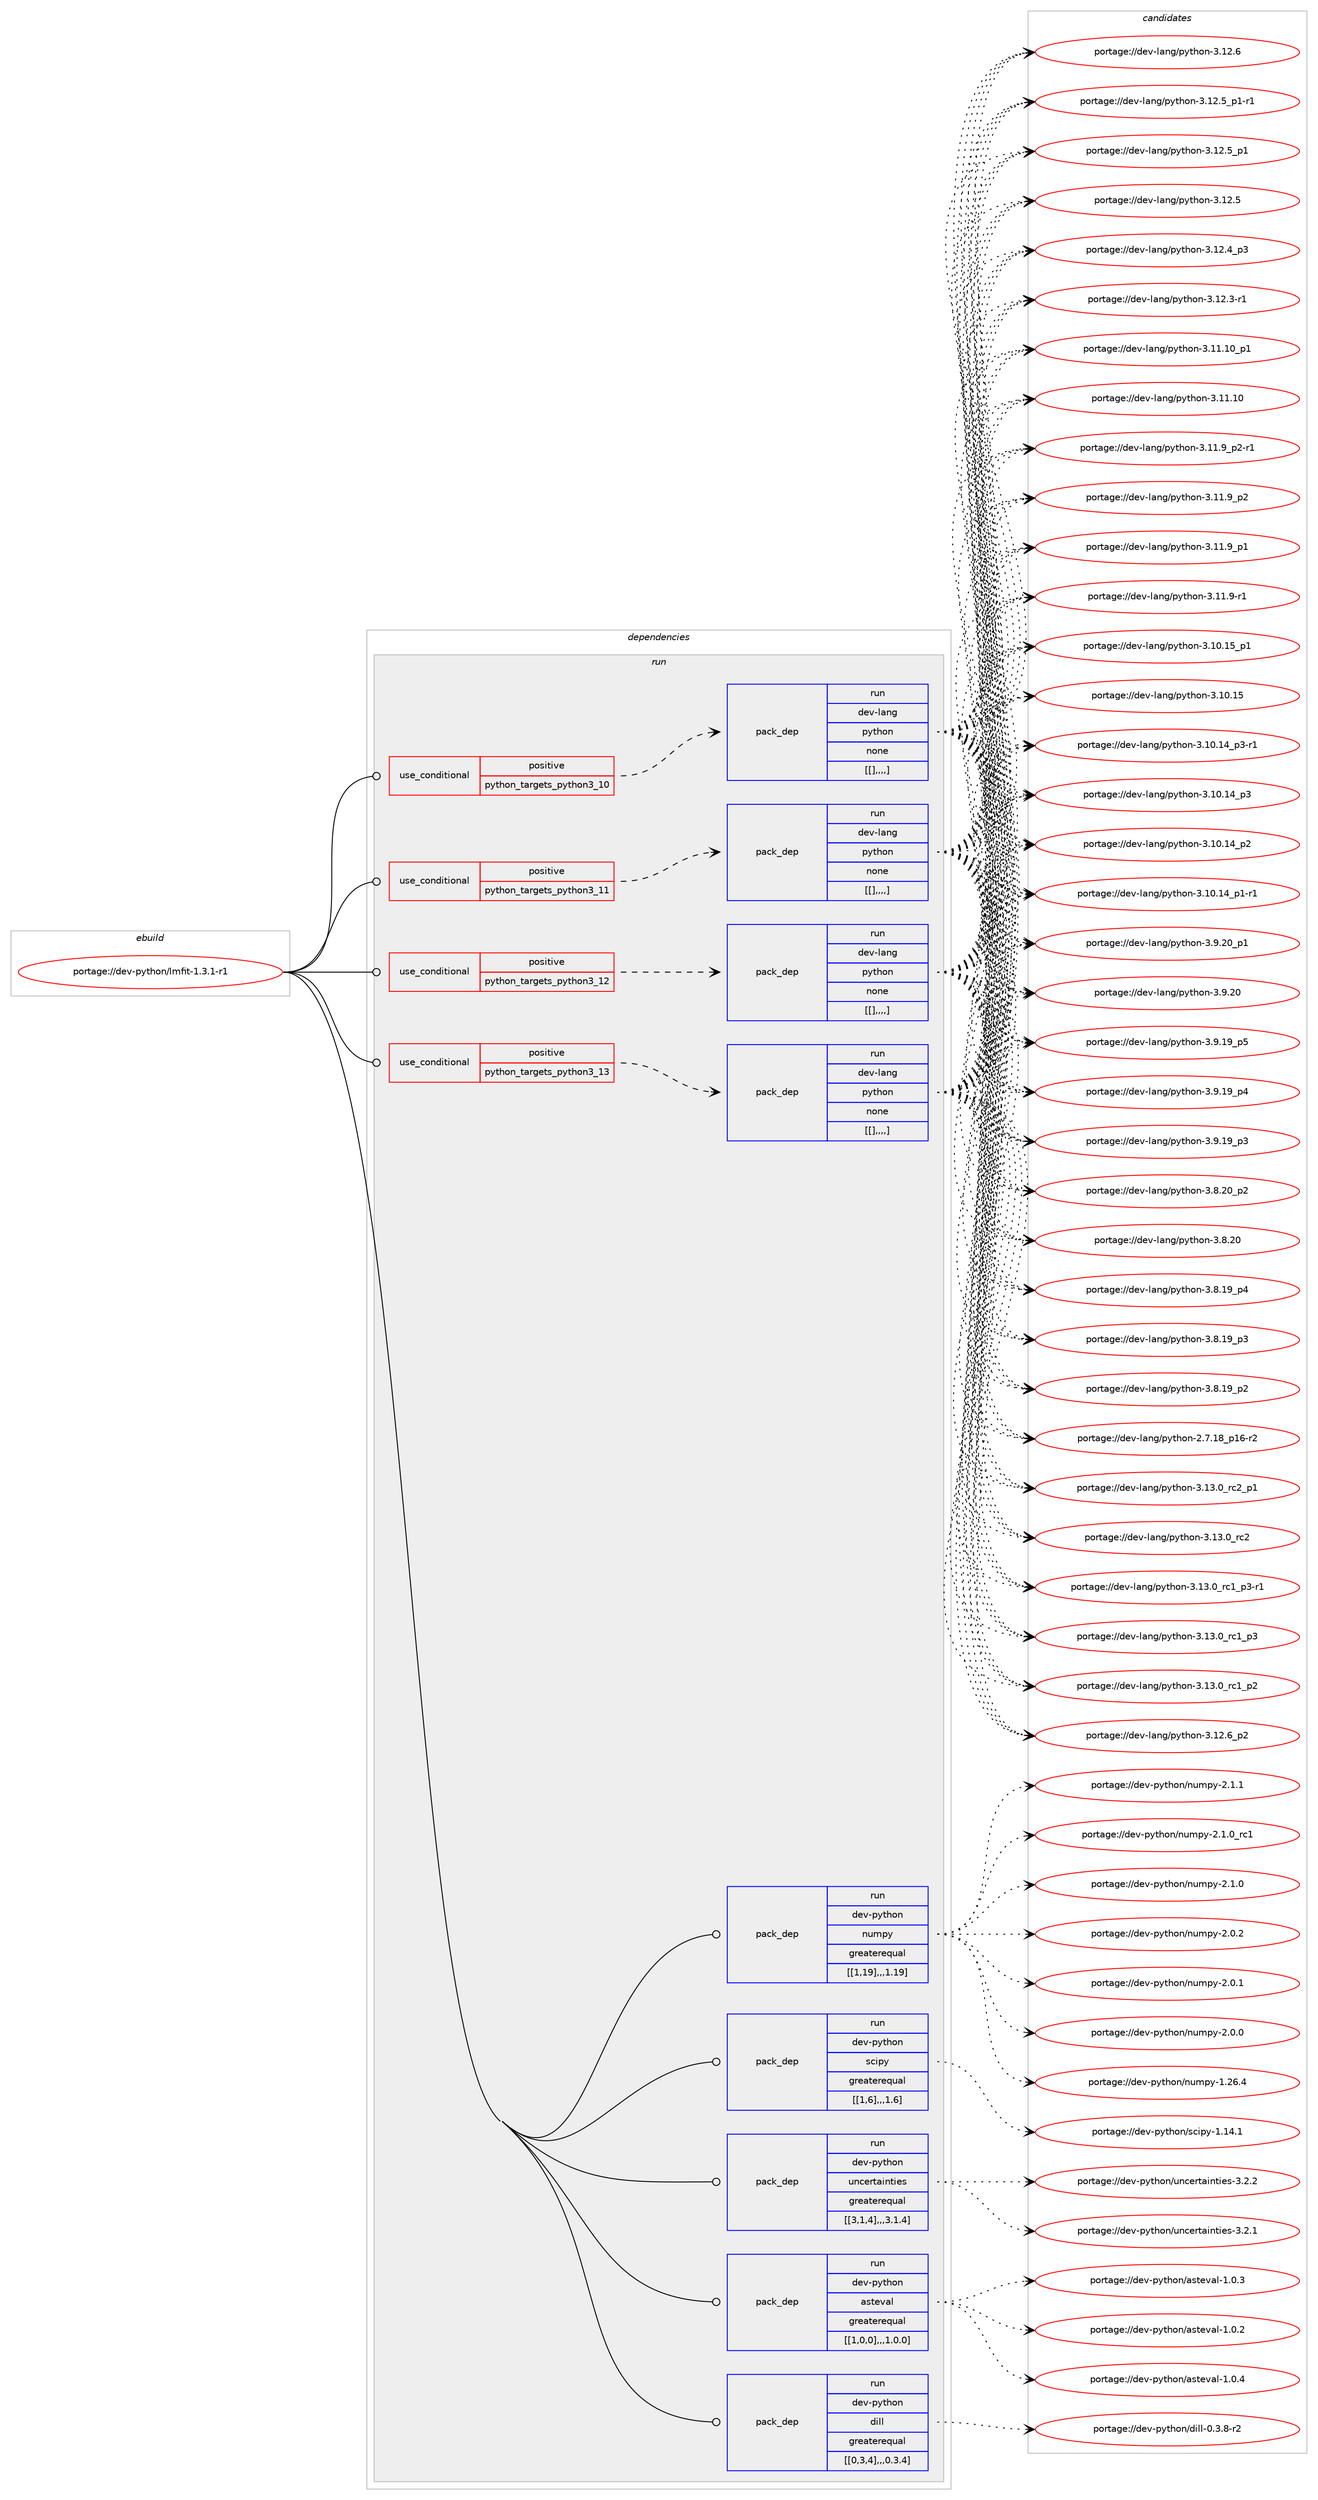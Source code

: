digraph prolog {

# *************
# Graph options
# *************

newrank=true;
concentrate=true;
compound=true;
graph [rankdir=LR,fontname=Helvetica,fontsize=10,ranksep=1.5];#, ranksep=2.5, nodesep=0.2];
edge  [arrowhead=vee];
node  [fontname=Helvetica,fontsize=10];

# **********
# The ebuild
# **********

subgraph cluster_leftcol {
color=gray;
label=<<i>ebuild</i>>;
id [label="portage://dev-python/lmfit-1.3.1-r1", color=red, width=4, href="../dev-python/lmfit-1.3.1-r1.svg"];
}

# ****************
# The dependencies
# ****************

subgraph cluster_midcol {
color=gray;
label=<<i>dependencies</i>>;
subgraph cluster_compile {
fillcolor="#eeeeee";
style=filled;
label=<<i>compile</i>>;
}
subgraph cluster_compileandrun {
fillcolor="#eeeeee";
style=filled;
label=<<i>compile and run</i>>;
}
subgraph cluster_run {
fillcolor="#eeeeee";
style=filled;
label=<<i>run</i>>;
subgraph cond35654 {
dependency152242 [label=<<TABLE BORDER="0" CELLBORDER="1" CELLSPACING="0" CELLPADDING="4"><TR><TD ROWSPAN="3" CELLPADDING="10">use_conditional</TD></TR><TR><TD>positive</TD></TR><TR><TD>python_targets_python3_10</TD></TR></TABLE>>, shape=none, color=red];
subgraph pack115374 {
dependency152243 [label=<<TABLE BORDER="0" CELLBORDER="1" CELLSPACING="0" CELLPADDING="4" WIDTH="220"><TR><TD ROWSPAN="6" CELLPADDING="30">pack_dep</TD></TR><TR><TD WIDTH="110">run</TD></TR><TR><TD>dev-lang</TD></TR><TR><TD>python</TD></TR><TR><TD>none</TD></TR><TR><TD>[[],,,,]</TD></TR></TABLE>>, shape=none, color=blue];
}
dependency152242:e -> dependency152243:w [weight=20,style="dashed",arrowhead="vee"];
}
id:e -> dependency152242:w [weight=20,style="solid",arrowhead="odot"];
subgraph cond35655 {
dependency152244 [label=<<TABLE BORDER="0" CELLBORDER="1" CELLSPACING="0" CELLPADDING="4"><TR><TD ROWSPAN="3" CELLPADDING="10">use_conditional</TD></TR><TR><TD>positive</TD></TR><TR><TD>python_targets_python3_11</TD></TR></TABLE>>, shape=none, color=red];
subgraph pack115375 {
dependency152245 [label=<<TABLE BORDER="0" CELLBORDER="1" CELLSPACING="0" CELLPADDING="4" WIDTH="220"><TR><TD ROWSPAN="6" CELLPADDING="30">pack_dep</TD></TR><TR><TD WIDTH="110">run</TD></TR><TR><TD>dev-lang</TD></TR><TR><TD>python</TD></TR><TR><TD>none</TD></TR><TR><TD>[[],,,,]</TD></TR></TABLE>>, shape=none, color=blue];
}
dependency152244:e -> dependency152245:w [weight=20,style="dashed",arrowhead="vee"];
}
id:e -> dependency152244:w [weight=20,style="solid",arrowhead="odot"];
subgraph cond35656 {
dependency152246 [label=<<TABLE BORDER="0" CELLBORDER="1" CELLSPACING="0" CELLPADDING="4"><TR><TD ROWSPAN="3" CELLPADDING="10">use_conditional</TD></TR><TR><TD>positive</TD></TR><TR><TD>python_targets_python3_12</TD></TR></TABLE>>, shape=none, color=red];
subgraph pack115376 {
dependency152247 [label=<<TABLE BORDER="0" CELLBORDER="1" CELLSPACING="0" CELLPADDING="4" WIDTH="220"><TR><TD ROWSPAN="6" CELLPADDING="30">pack_dep</TD></TR><TR><TD WIDTH="110">run</TD></TR><TR><TD>dev-lang</TD></TR><TR><TD>python</TD></TR><TR><TD>none</TD></TR><TR><TD>[[],,,,]</TD></TR></TABLE>>, shape=none, color=blue];
}
dependency152246:e -> dependency152247:w [weight=20,style="dashed",arrowhead="vee"];
}
id:e -> dependency152246:w [weight=20,style="solid",arrowhead="odot"];
subgraph cond35657 {
dependency152248 [label=<<TABLE BORDER="0" CELLBORDER="1" CELLSPACING="0" CELLPADDING="4"><TR><TD ROWSPAN="3" CELLPADDING="10">use_conditional</TD></TR><TR><TD>positive</TD></TR><TR><TD>python_targets_python3_13</TD></TR></TABLE>>, shape=none, color=red];
subgraph pack115377 {
dependency152249 [label=<<TABLE BORDER="0" CELLBORDER="1" CELLSPACING="0" CELLPADDING="4" WIDTH="220"><TR><TD ROWSPAN="6" CELLPADDING="30">pack_dep</TD></TR><TR><TD WIDTH="110">run</TD></TR><TR><TD>dev-lang</TD></TR><TR><TD>python</TD></TR><TR><TD>none</TD></TR><TR><TD>[[],,,,]</TD></TR></TABLE>>, shape=none, color=blue];
}
dependency152248:e -> dependency152249:w [weight=20,style="dashed",arrowhead="vee"];
}
id:e -> dependency152248:w [weight=20,style="solid",arrowhead="odot"];
subgraph pack115378 {
dependency152250 [label=<<TABLE BORDER="0" CELLBORDER="1" CELLSPACING="0" CELLPADDING="4" WIDTH="220"><TR><TD ROWSPAN="6" CELLPADDING="30">pack_dep</TD></TR><TR><TD WIDTH="110">run</TD></TR><TR><TD>dev-python</TD></TR><TR><TD>asteval</TD></TR><TR><TD>greaterequal</TD></TR><TR><TD>[[1,0,0],,,1.0.0]</TD></TR></TABLE>>, shape=none, color=blue];
}
id:e -> dependency152250:w [weight=20,style="solid",arrowhead="odot"];
subgraph pack115379 {
dependency152251 [label=<<TABLE BORDER="0" CELLBORDER="1" CELLSPACING="0" CELLPADDING="4" WIDTH="220"><TR><TD ROWSPAN="6" CELLPADDING="30">pack_dep</TD></TR><TR><TD WIDTH="110">run</TD></TR><TR><TD>dev-python</TD></TR><TR><TD>dill</TD></TR><TR><TD>greaterequal</TD></TR><TR><TD>[[0,3,4],,,0.3.4]</TD></TR></TABLE>>, shape=none, color=blue];
}
id:e -> dependency152251:w [weight=20,style="solid",arrowhead="odot"];
subgraph pack115380 {
dependency152252 [label=<<TABLE BORDER="0" CELLBORDER="1" CELLSPACING="0" CELLPADDING="4" WIDTH="220"><TR><TD ROWSPAN="6" CELLPADDING="30">pack_dep</TD></TR><TR><TD WIDTH="110">run</TD></TR><TR><TD>dev-python</TD></TR><TR><TD>numpy</TD></TR><TR><TD>greaterequal</TD></TR><TR><TD>[[1,19],,,1.19]</TD></TR></TABLE>>, shape=none, color=blue];
}
id:e -> dependency152252:w [weight=20,style="solid",arrowhead="odot"];
subgraph pack115381 {
dependency152253 [label=<<TABLE BORDER="0" CELLBORDER="1" CELLSPACING="0" CELLPADDING="4" WIDTH="220"><TR><TD ROWSPAN="6" CELLPADDING="30">pack_dep</TD></TR><TR><TD WIDTH="110">run</TD></TR><TR><TD>dev-python</TD></TR><TR><TD>scipy</TD></TR><TR><TD>greaterequal</TD></TR><TR><TD>[[1,6],,,1.6]</TD></TR></TABLE>>, shape=none, color=blue];
}
id:e -> dependency152253:w [weight=20,style="solid",arrowhead="odot"];
subgraph pack115382 {
dependency152254 [label=<<TABLE BORDER="0" CELLBORDER="1" CELLSPACING="0" CELLPADDING="4" WIDTH="220"><TR><TD ROWSPAN="6" CELLPADDING="30">pack_dep</TD></TR><TR><TD WIDTH="110">run</TD></TR><TR><TD>dev-python</TD></TR><TR><TD>uncertainties</TD></TR><TR><TD>greaterequal</TD></TR><TR><TD>[[3,1,4],,,3.1.4]</TD></TR></TABLE>>, shape=none, color=blue];
}
id:e -> dependency152254:w [weight=20,style="solid",arrowhead="odot"];
}
}

# **************
# The candidates
# **************

subgraph cluster_choices {
rank=same;
color=gray;
label=<<i>candidates</i>>;

subgraph choice115374 {
color=black;
nodesep=1;
choice100101118451089711010347112121116104111110455146495146489511499509511249 [label="portage://dev-lang/python-3.13.0_rc2_p1", color=red, width=4,href="../dev-lang/python-3.13.0_rc2_p1.svg"];
choice10010111845108971101034711212111610411111045514649514648951149950 [label="portage://dev-lang/python-3.13.0_rc2", color=red, width=4,href="../dev-lang/python-3.13.0_rc2.svg"];
choice1001011184510897110103471121211161041111104551464951464895114994995112514511449 [label="portage://dev-lang/python-3.13.0_rc1_p3-r1", color=red, width=4,href="../dev-lang/python-3.13.0_rc1_p3-r1.svg"];
choice100101118451089711010347112121116104111110455146495146489511499499511251 [label="portage://dev-lang/python-3.13.0_rc1_p3", color=red, width=4,href="../dev-lang/python-3.13.0_rc1_p3.svg"];
choice100101118451089711010347112121116104111110455146495146489511499499511250 [label="portage://dev-lang/python-3.13.0_rc1_p2", color=red, width=4,href="../dev-lang/python-3.13.0_rc1_p2.svg"];
choice100101118451089711010347112121116104111110455146495046549511250 [label="portage://dev-lang/python-3.12.6_p2", color=red, width=4,href="../dev-lang/python-3.12.6_p2.svg"];
choice10010111845108971101034711212111610411111045514649504654 [label="portage://dev-lang/python-3.12.6", color=red, width=4,href="../dev-lang/python-3.12.6.svg"];
choice1001011184510897110103471121211161041111104551464950465395112494511449 [label="portage://dev-lang/python-3.12.5_p1-r1", color=red, width=4,href="../dev-lang/python-3.12.5_p1-r1.svg"];
choice100101118451089711010347112121116104111110455146495046539511249 [label="portage://dev-lang/python-3.12.5_p1", color=red, width=4,href="../dev-lang/python-3.12.5_p1.svg"];
choice10010111845108971101034711212111610411111045514649504653 [label="portage://dev-lang/python-3.12.5", color=red, width=4,href="../dev-lang/python-3.12.5.svg"];
choice100101118451089711010347112121116104111110455146495046529511251 [label="portage://dev-lang/python-3.12.4_p3", color=red, width=4,href="../dev-lang/python-3.12.4_p3.svg"];
choice100101118451089711010347112121116104111110455146495046514511449 [label="portage://dev-lang/python-3.12.3-r1", color=red, width=4,href="../dev-lang/python-3.12.3-r1.svg"];
choice10010111845108971101034711212111610411111045514649494649489511249 [label="portage://dev-lang/python-3.11.10_p1", color=red, width=4,href="../dev-lang/python-3.11.10_p1.svg"];
choice1001011184510897110103471121211161041111104551464949464948 [label="portage://dev-lang/python-3.11.10", color=red, width=4,href="../dev-lang/python-3.11.10.svg"];
choice1001011184510897110103471121211161041111104551464949465795112504511449 [label="portage://dev-lang/python-3.11.9_p2-r1", color=red, width=4,href="../dev-lang/python-3.11.9_p2-r1.svg"];
choice100101118451089711010347112121116104111110455146494946579511250 [label="portage://dev-lang/python-3.11.9_p2", color=red, width=4,href="../dev-lang/python-3.11.9_p2.svg"];
choice100101118451089711010347112121116104111110455146494946579511249 [label="portage://dev-lang/python-3.11.9_p1", color=red, width=4,href="../dev-lang/python-3.11.9_p1.svg"];
choice100101118451089711010347112121116104111110455146494946574511449 [label="portage://dev-lang/python-3.11.9-r1", color=red, width=4,href="../dev-lang/python-3.11.9-r1.svg"];
choice10010111845108971101034711212111610411111045514649484649539511249 [label="portage://dev-lang/python-3.10.15_p1", color=red, width=4,href="../dev-lang/python-3.10.15_p1.svg"];
choice1001011184510897110103471121211161041111104551464948464953 [label="portage://dev-lang/python-3.10.15", color=red, width=4,href="../dev-lang/python-3.10.15.svg"];
choice100101118451089711010347112121116104111110455146494846495295112514511449 [label="portage://dev-lang/python-3.10.14_p3-r1", color=red, width=4,href="../dev-lang/python-3.10.14_p3-r1.svg"];
choice10010111845108971101034711212111610411111045514649484649529511251 [label="portage://dev-lang/python-3.10.14_p3", color=red, width=4,href="../dev-lang/python-3.10.14_p3.svg"];
choice10010111845108971101034711212111610411111045514649484649529511250 [label="portage://dev-lang/python-3.10.14_p2", color=red, width=4,href="../dev-lang/python-3.10.14_p2.svg"];
choice100101118451089711010347112121116104111110455146494846495295112494511449 [label="portage://dev-lang/python-3.10.14_p1-r1", color=red, width=4,href="../dev-lang/python-3.10.14_p1-r1.svg"];
choice100101118451089711010347112121116104111110455146574650489511249 [label="portage://dev-lang/python-3.9.20_p1", color=red, width=4,href="../dev-lang/python-3.9.20_p1.svg"];
choice10010111845108971101034711212111610411111045514657465048 [label="portage://dev-lang/python-3.9.20", color=red, width=4,href="../dev-lang/python-3.9.20.svg"];
choice100101118451089711010347112121116104111110455146574649579511253 [label="portage://dev-lang/python-3.9.19_p5", color=red, width=4,href="../dev-lang/python-3.9.19_p5.svg"];
choice100101118451089711010347112121116104111110455146574649579511252 [label="portage://dev-lang/python-3.9.19_p4", color=red, width=4,href="../dev-lang/python-3.9.19_p4.svg"];
choice100101118451089711010347112121116104111110455146574649579511251 [label="portage://dev-lang/python-3.9.19_p3", color=red, width=4,href="../dev-lang/python-3.9.19_p3.svg"];
choice100101118451089711010347112121116104111110455146564650489511250 [label="portage://dev-lang/python-3.8.20_p2", color=red, width=4,href="../dev-lang/python-3.8.20_p2.svg"];
choice10010111845108971101034711212111610411111045514656465048 [label="portage://dev-lang/python-3.8.20", color=red, width=4,href="../dev-lang/python-3.8.20.svg"];
choice100101118451089711010347112121116104111110455146564649579511252 [label="portage://dev-lang/python-3.8.19_p4", color=red, width=4,href="../dev-lang/python-3.8.19_p4.svg"];
choice100101118451089711010347112121116104111110455146564649579511251 [label="portage://dev-lang/python-3.8.19_p3", color=red, width=4,href="../dev-lang/python-3.8.19_p3.svg"];
choice100101118451089711010347112121116104111110455146564649579511250 [label="portage://dev-lang/python-3.8.19_p2", color=red, width=4,href="../dev-lang/python-3.8.19_p2.svg"];
choice100101118451089711010347112121116104111110455046554649569511249544511450 [label="portage://dev-lang/python-2.7.18_p16-r2", color=red, width=4,href="../dev-lang/python-2.7.18_p16-r2.svg"];
dependency152243:e -> choice100101118451089711010347112121116104111110455146495146489511499509511249:w [style=dotted,weight="100"];
dependency152243:e -> choice10010111845108971101034711212111610411111045514649514648951149950:w [style=dotted,weight="100"];
dependency152243:e -> choice1001011184510897110103471121211161041111104551464951464895114994995112514511449:w [style=dotted,weight="100"];
dependency152243:e -> choice100101118451089711010347112121116104111110455146495146489511499499511251:w [style=dotted,weight="100"];
dependency152243:e -> choice100101118451089711010347112121116104111110455146495146489511499499511250:w [style=dotted,weight="100"];
dependency152243:e -> choice100101118451089711010347112121116104111110455146495046549511250:w [style=dotted,weight="100"];
dependency152243:e -> choice10010111845108971101034711212111610411111045514649504654:w [style=dotted,weight="100"];
dependency152243:e -> choice1001011184510897110103471121211161041111104551464950465395112494511449:w [style=dotted,weight="100"];
dependency152243:e -> choice100101118451089711010347112121116104111110455146495046539511249:w [style=dotted,weight="100"];
dependency152243:e -> choice10010111845108971101034711212111610411111045514649504653:w [style=dotted,weight="100"];
dependency152243:e -> choice100101118451089711010347112121116104111110455146495046529511251:w [style=dotted,weight="100"];
dependency152243:e -> choice100101118451089711010347112121116104111110455146495046514511449:w [style=dotted,weight="100"];
dependency152243:e -> choice10010111845108971101034711212111610411111045514649494649489511249:w [style=dotted,weight="100"];
dependency152243:e -> choice1001011184510897110103471121211161041111104551464949464948:w [style=dotted,weight="100"];
dependency152243:e -> choice1001011184510897110103471121211161041111104551464949465795112504511449:w [style=dotted,weight="100"];
dependency152243:e -> choice100101118451089711010347112121116104111110455146494946579511250:w [style=dotted,weight="100"];
dependency152243:e -> choice100101118451089711010347112121116104111110455146494946579511249:w [style=dotted,weight="100"];
dependency152243:e -> choice100101118451089711010347112121116104111110455146494946574511449:w [style=dotted,weight="100"];
dependency152243:e -> choice10010111845108971101034711212111610411111045514649484649539511249:w [style=dotted,weight="100"];
dependency152243:e -> choice1001011184510897110103471121211161041111104551464948464953:w [style=dotted,weight="100"];
dependency152243:e -> choice100101118451089711010347112121116104111110455146494846495295112514511449:w [style=dotted,weight="100"];
dependency152243:e -> choice10010111845108971101034711212111610411111045514649484649529511251:w [style=dotted,weight="100"];
dependency152243:e -> choice10010111845108971101034711212111610411111045514649484649529511250:w [style=dotted,weight="100"];
dependency152243:e -> choice100101118451089711010347112121116104111110455146494846495295112494511449:w [style=dotted,weight="100"];
dependency152243:e -> choice100101118451089711010347112121116104111110455146574650489511249:w [style=dotted,weight="100"];
dependency152243:e -> choice10010111845108971101034711212111610411111045514657465048:w [style=dotted,weight="100"];
dependency152243:e -> choice100101118451089711010347112121116104111110455146574649579511253:w [style=dotted,weight="100"];
dependency152243:e -> choice100101118451089711010347112121116104111110455146574649579511252:w [style=dotted,weight="100"];
dependency152243:e -> choice100101118451089711010347112121116104111110455146574649579511251:w [style=dotted,weight="100"];
dependency152243:e -> choice100101118451089711010347112121116104111110455146564650489511250:w [style=dotted,weight="100"];
dependency152243:e -> choice10010111845108971101034711212111610411111045514656465048:w [style=dotted,weight="100"];
dependency152243:e -> choice100101118451089711010347112121116104111110455146564649579511252:w [style=dotted,weight="100"];
dependency152243:e -> choice100101118451089711010347112121116104111110455146564649579511251:w [style=dotted,weight="100"];
dependency152243:e -> choice100101118451089711010347112121116104111110455146564649579511250:w [style=dotted,weight="100"];
dependency152243:e -> choice100101118451089711010347112121116104111110455046554649569511249544511450:w [style=dotted,weight="100"];
}
subgraph choice115375 {
color=black;
nodesep=1;
choice100101118451089711010347112121116104111110455146495146489511499509511249 [label="portage://dev-lang/python-3.13.0_rc2_p1", color=red, width=4,href="../dev-lang/python-3.13.0_rc2_p1.svg"];
choice10010111845108971101034711212111610411111045514649514648951149950 [label="portage://dev-lang/python-3.13.0_rc2", color=red, width=4,href="../dev-lang/python-3.13.0_rc2.svg"];
choice1001011184510897110103471121211161041111104551464951464895114994995112514511449 [label="portage://dev-lang/python-3.13.0_rc1_p3-r1", color=red, width=4,href="../dev-lang/python-3.13.0_rc1_p3-r1.svg"];
choice100101118451089711010347112121116104111110455146495146489511499499511251 [label="portage://dev-lang/python-3.13.0_rc1_p3", color=red, width=4,href="../dev-lang/python-3.13.0_rc1_p3.svg"];
choice100101118451089711010347112121116104111110455146495146489511499499511250 [label="portage://dev-lang/python-3.13.0_rc1_p2", color=red, width=4,href="../dev-lang/python-3.13.0_rc1_p2.svg"];
choice100101118451089711010347112121116104111110455146495046549511250 [label="portage://dev-lang/python-3.12.6_p2", color=red, width=4,href="../dev-lang/python-3.12.6_p2.svg"];
choice10010111845108971101034711212111610411111045514649504654 [label="portage://dev-lang/python-3.12.6", color=red, width=4,href="../dev-lang/python-3.12.6.svg"];
choice1001011184510897110103471121211161041111104551464950465395112494511449 [label="portage://dev-lang/python-3.12.5_p1-r1", color=red, width=4,href="../dev-lang/python-3.12.5_p1-r1.svg"];
choice100101118451089711010347112121116104111110455146495046539511249 [label="portage://dev-lang/python-3.12.5_p1", color=red, width=4,href="../dev-lang/python-3.12.5_p1.svg"];
choice10010111845108971101034711212111610411111045514649504653 [label="portage://dev-lang/python-3.12.5", color=red, width=4,href="../dev-lang/python-3.12.5.svg"];
choice100101118451089711010347112121116104111110455146495046529511251 [label="portage://dev-lang/python-3.12.4_p3", color=red, width=4,href="../dev-lang/python-3.12.4_p3.svg"];
choice100101118451089711010347112121116104111110455146495046514511449 [label="portage://dev-lang/python-3.12.3-r1", color=red, width=4,href="../dev-lang/python-3.12.3-r1.svg"];
choice10010111845108971101034711212111610411111045514649494649489511249 [label="portage://dev-lang/python-3.11.10_p1", color=red, width=4,href="../dev-lang/python-3.11.10_p1.svg"];
choice1001011184510897110103471121211161041111104551464949464948 [label="portage://dev-lang/python-3.11.10", color=red, width=4,href="../dev-lang/python-3.11.10.svg"];
choice1001011184510897110103471121211161041111104551464949465795112504511449 [label="portage://dev-lang/python-3.11.9_p2-r1", color=red, width=4,href="../dev-lang/python-3.11.9_p2-r1.svg"];
choice100101118451089711010347112121116104111110455146494946579511250 [label="portage://dev-lang/python-3.11.9_p2", color=red, width=4,href="../dev-lang/python-3.11.9_p2.svg"];
choice100101118451089711010347112121116104111110455146494946579511249 [label="portage://dev-lang/python-3.11.9_p1", color=red, width=4,href="../dev-lang/python-3.11.9_p1.svg"];
choice100101118451089711010347112121116104111110455146494946574511449 [label="portage://dev-lang/python-3.11.9-r1", color=red, width=4,href="../dev-lang/python-3.11.9-r1.svg"];
choice10010111845108971101034711212111610411111045514649484649539511249 [label="portage://dev-lang/python-3.10.15_p1", color=red, width=4,href="../dev-lang/python-3.10.15_p1.svg"];
choice1001011184510897110103471121211161041111104551464948464953 [label="portage://dev-lang/python-3.10.15", color=red, width=4,href="../dev-lang/python-3.10.15.svg"];
choice100101118451089711010347112121116104111110455146494846495295112514511449 [label="portage://dev-lang/python-3.10.14_p3-r1", color=red, width=4,href="../dev-lang/python-3.10.14_p3-r1.svg"];
choice10010111845108971101034711212111610411111045514649484649529511251 [label="portage://dev-lang/python-3.10.14_p3", color=red, width=4,href="../dev-lang/python-3.10.14_p3.svg"];
choice10010111845108971101034711212111610411111045514649484649529511250 [label="portage://dev-lang/python-3.10.14_p2", color=red, width=4,href="../dev-lang/python-3.10.14_p2.svg"];
choice100101118451089711010347112121116104111110455146494846495295112494511449 [label="portage://dev-lang/python-3.10.14_p1-r1", color=red, width=4,href="../dev-lang/python-3.10.14_p1-r1.svg"];
choice100101118451089711010347112121116104111110455146574650489511249 [label="portage://dev-lang/python-3.9.20_p1", color=red, width=4,href="../dev-lang/python-3.9.20_p1.svg"];
choice10010111845108971101034711212111610411111045514657465048 [label="portage://dev-lang/python-3.9.20", color=red, width=4,href="../dev-lang/python-3.9.20.svg"];
choice100101118451089711010347112121116104111110455146574649579511253 [label="portage://dev-lang/python-3.9.19_p5", color=red, width=4,href="../dev-lang/python-3.9.19_p5.svg"];
choice100101118451089711010347112121116104111110455146574649579511252 [label="portage://dev-lang/python-3.9.19_p4", color=red, width=4,href="../dev-lang/python-3.9.19_p4.svg"];
choice100101118451089711010347112121116104111110455146574649579511251 [label="portage://dev-lang/python-3.9.19_p3", color=red, width=4,href="../dev-lang/python-3.9.19_p3.svg"];
choice100101118451089711010347112121116104111110455146564650489511250 [label="portage://dev-lang/python-3.8.20_p2", color=red, width=4,href="../dev-lang/python-3.8.20_p2.svg"];
choice10010111845108971101034711212111610411111045514656465048 [label="portage://dev-lang/python-3.8.20", color=red, width=4,href="../dev-lang/python-3.8.20.svg"];
choice100101118451089711010347112121116104111110455146564649579511252 [label="portage://dev-lang/python-3.8.19_p4", color=red, width=4,href="../dev-lang/python-3.8.19_p4.svg"];
choice100101118451089711010347112121116104111110455146564649579511251 [label="portage://dev-lang/python-3.8.19_p3", color=red, width=4,href="../dev-lang/python-3.8.19_p3.svg"];
choice100101118451089711010347112121116104111110455146564649579511250 [label="portage://dev-lang/python-3.8.19_p2", color=red, width=4,href="../dev-lang/python-3.8.19_p2.svg"];
choice100101118451089711010347112121116104111110455046554649569511249544511450 [label="portage://dev-lang/python-2.7.18_p16-r2", color=red, width=4,href="../dev-lang/python-2.7.18_p16-r2.svg"];
dependency152245:e -> choice100101118451089711010347112121116104111110455146495146489511499509511249:w [style=dotted,weight="100"];
dependency152245:e -> choice10010111845108971101034711212111610411111045514649514648951149950:w [style=dotted,weight="100"];
dependency152245:e -> choice1001011184510897110103471121211161041111104551464951464895114994995112514511449:w [style=dotted,weight="100"];
dependency152245:e -> choice100101118451089711010347112121116104111110455146495146489511499499511251:w [style=dotted,weight="100"];
dependency152245:e -> choice100101118451089711010347112121116104111110455146495146489511499499511250:w [style=dotted,weight="100"];
dependency152245:e -> choice100101118451089711010347112121116104111110455146495046549511250:w [style=dotted,weight="100"];
dependency152245:e -> choice10010111845108971101034711212111610411111045514649504654:w [style=dotted,weight="100"];
dependency152245:e -> choice1001011184510897110103471121211161041111104551464950465395112494511449:w [style=dotted,weight="100"];
dependency152245:e -> choice100101118451089711010347112121116104111110455146495046539511249:w [style=dotted,weight="100"];
dependency152245:e -> choice10010111845108971101034711212111610411111045514649504653:w [style=dotted,weight="100"];
dependency152245:e -> choice100101118451089711010347112121116104111110455146495046529511251:w [style=dotted,weight="100"];
dependency152245:e -> choice100101118451089711010347112121116104111110455146495046514511449:w [style=dotted,weight="100"];
dependency152245:e -> choice10010111845108971101034711212111610411111045514649494649489511249:w [style=dotted,weight="100"];
dependency152245:e -> choice1001011184510897110103471121211161041111104551464949464948:w [style=dotted,weight="100"];
dependency152245:e -> choice1001011184510897110103471121211161041111104551464949465795112504511449:w [style=dotted,weight="100"];
dependency152245:e -> choice100101118451089711010347112121116104111110455146494946579511250:w [style=dotted,weight="100"];
dependency152245:e -> choice100101118451089711010347112121116104111110455146494946579511249:w [style=dotted,weight="100"];
dependency152245:e -> choice100101118451089711010347112121116104111110455146494946574511449:w [style=dotted,weight="100"];
dependency152245:e -> choice10010111845108971101034711212111610411111045514649484649539511249:w [style=dotted,weight="100"];
dependency152245:e -> choice1001011184510897110103471121211161041111104551464948464953:w [style=dotted,weight="100"];
dependency152245:e -> choice100101118451089711010347112121116104111110455146494846495295112514511449:w [style=dotted,weight="100"];
dependency152245:e -> choice10010111845108971101034711212111610411111045514649484649529511251:w [style=dotted,weight="100"];
dependency152245:e -> choice10010111845108971101034711212111610411111045514649484649529511250:w [style=dotted,weight="100"];
dependency152245:e -> choice100101118451089711010347112121116104111110455146494846495295112494511449:w [style=dotted,weight="100"];
dependency152245:e -> choice100101118451089711010347112121116104111110455146574650489511249:w [style=dotted,weight="100"];
dependency152245:e -> choice10010111845108971101034711212111610411111045514657465048:w [style=dotted,weight="100"];
dependency152245:e -> choice100101118451089711010347112121116104111110455146574649579511253:w [style=dotted,weight="100"];
dependency152245:e -> choice100101118451089711010347112121116104111110455146574649579511252:w [style=dotted,weight="100"];
dependency152245:e -> choice100101118451089711010347112121116104111110455146574649579511251:w [style=dotted,weight="100"];
dependency152245:e -> choice100101118451089711010347112121116104111110455146564650489511250:w [style=dotted,weight="100"];
dependency152245:e -> choice10010111845108971101034711212111610411111045514656465048:w [style=dotted,weight="100"];
dependency152245:e -> choice100101118451089711010347112121116104111110455146564649579511252:w [style=dotted,weight="100"];
dependency152245:e -> choice100101118451089711010347112121116104111110455146564649579511251:w [style=dotted,weight="100"];
dependency152245:e -> choice100101118451089711010347112121116104111110455146564649579511250:w [style=dotted,weight="100"];
dependency152245:e -> choice100101118451089711010347112121116104111110455046554649569511249544511450:w [style=dotted,weight="100"];
}
subgraph choice115376 {
color=black;
nodesep=1;
choice100101118451089711010347112121116104111110455146495146489511499509511249 [label="portage://dev-lang/python-3.13.0_rc2_p1", color=red, width=4,href="../dev-lang/python-3.13.0_rc2_p1.svg"];
choice10010111845108971101034711212111610411111045514649514648951149950 [label="portage://dev-lang/python-3.13.0_rc2", color=red, width=4,href="../dev-lang/python-3.13.0_rc2.svg"];
choice1001011184510897110103471121211161041111104551464951464895114994995112514511449 [label="portage://dev-lang/python-3.13.0_rc1_p3-r1", color=red, width=4,href="../dev-lang/python-3.13.0_rc1_p3-r1.svg"];
choice100101118451089711010347112121116104111110455146495146489511499499511251 [label="portage://dev-lang/python-3.13.0_rc1_p3", color=red, width=4,href="../dev-lang/python-3.13.0_rc1_p3.svg"];
choice100101118451089711010347112121116104111110455146495146489511499499511250 [label="portage://dev-lang/python-3.13.0_rc1_p2", color=red, width=4,href="../dev-lang/python-3.13.0_rc1_p2.svg"];
choice100101118451089711010347112121116104111110455146495046549511250 [label="portage://dev-lang/python-3.12.6_p2", color=red, width=4,href="../dev-lang/python-3.12.6_p2.svg"];
choice10010111845108971101034711212111610411111045514649504654 [label="portage://dev-lang/python-3.12.6", color=red, width=4,href="../dev-lang/python-3.12.6.svg"];
choice1001011184510897110103471121211161041111104551464950465395112494511449 [label="portage://dev-lang/python-3.12.5_p1-r1", color=red, width=4,href="../dev-lang/python-3.12.5_p1-r1.svg"];
choice100101118451089711010347112121116104111110455146495046539511249 [label="portage://dev-lang/python-3.12.5_p1", color=red, width=4,href="../dev-lang/python-3.12.5_p1.svg"];
choice10010111845108971101034711212111610411111045514649504653 [label="portage://dev-lang/python-3.12.5", color=red, width=4,href="../dev-lang/python-3.12.5.svg"];
choice100101118451089711010347112121116104111110455146495046529511251 [label="portage://dev-lang/python-3.12.4_p3", color=red, width=4,href="../dev-lang/python-3.12.4_p3.svg"];
choice100101118451089711010347112121116104111110455146495046514511449 [label="portage://dev-lang/python-3.12.3-r1", color=red, width=4,href="../dev-lang/python-3.12.3-r1.svg"];
choice10010111845108971101034711212111610411111045514649494649489511249 [label="portage://dev-lang/python-3.11.10_p1", color=red, width=4,href="../dev-lang/python-3.11.10_p1.svg"];
choice1001011184510897110103471121211161041111104551464949464948 [label="portage://dev-lang/python-3.11.10", color=red, width=4,href="../dev-lang/python-3.11.10.svg"];
choice1001011184510897110103471121211161041111104551464949465795112504511449 [label="portage://dev-lang/python-3.11.9_p2-r1", color=red, width=4,href="../dev-lang/python-3.11.9_p2-r1.svg"];
choice100101118451089711010347112121116104111110455146494946579511250 [label="portage://dev-lang/python-3.11.9_p2", color=red, width=4,href="../dev-lang/python-3.11.9_p2.svg"];
choice100101118451089711010347112121116104111110455146494946579511249 [label="portage://dev-lang/python-3.11.9_p1", color=red, width=4,href="../dev-lang/python-3.11.9_p1.svg"];
choice100101118451089711010347112121116104111110455146494946574511449 [label="portage://dev-lang/python-3.11.9-r1", color=red, width=4,href="../dev-lang/python-3.11.9-r1.svg"];
choice10010111845108971101034711212111610411111045514649484649539511249 [label="portage://dev-lang/python-3.10.15_p1", color=red, width=4,href="../dev-lang/python-3.10.15_p1.svg"];
choice1001011184510897110103471121211161041111104551464948464953 [label="portage://dev-lang/python-3.10.15", color=red, width=4,href="../dev-lang/python-3.10.15.svg"];
choice100101118451089711010347112121116104111110455146494846495295112514511449 [label="portage://dev-lang/python-3.10.14_p3-r1", color=red, width=4,href="../dev-lang/python-3.10.14_p3-r1.svg"];
choice10010111845108971101034711212111610411111045514649484649529511251 [label="portage://dev-lang/python-3.10.14_p3", color=red, width=4,href="../dev-lang/python-3.10.14_p3.svg"];
choice10010111845108971101034711212111610411111045514649484649529511250 [label="portage://dev-lang/python-3.10.14_p2", color=red, width=4,href="../dev-lang/python-3.10.14_p2.svg"];
choice100101118451089711010347112121116104111110455146494846495295112494511449 [label="portage://dev-lang/python-3.10.14_p1-r1", color=red, width=4,href="../dev-lang/python-3.10.14_p1-r1.svg"];
choice100101118451089711010347112121116104111110455146574650489511249 [label="portage://dev-lang/python-3.9.20_p1", color=red, width=4,href="../dev-lang/python-3.9.20_p1.svg"];
choice10010111845108971101034711212111610411111045514657465048 [label="portage://dev-lang/python-3.9.20", color=red, width=4,href="../dev-lang/python-3.9.20.svg"];
choice100101118451089711010347112121116104111110455146574649579511253 [label="portage://dev-lang/python-3.9.19_p5", color=red, width=4,href="../dev-lang/python-3.9.19_p5.svg"];
choice100101118451089711010347112121116104111110455146574649579511252 [label="portage://dev-lang/python-3.9.19_p4", color=red, width=4,href="../dev-lang/python-3.9.19_p4.svg"];
choice100101118451089711010347112121116104111110455146574649579511251 [label="portage://dev-lang/python-3.9.19_p3", color=red, width=4,href="../dev-lang/python-3.9.19_p3.svg"];
choice100101118451089711010347112121116104111110455146564650489511250 [label="portage://dev-lang/python-3.8.20_p2", color=red, width=4,href="../dev-lang/python-3.8.20_p2.svg"];
choice10010111845108971101034711212111610411111045514656465048 [label="portage://dev-lang/python-3.8.20", color=red, width=4,href="../dev-lang/python-3.8.20.svg"];
choice100101118451089711010347112121116104111110455146564649579511252 [label="portage://dev-lang/python-3.8.19_p4", color=red, width=4,href="../dev-lang/python-3.8.19_p4.svg"];
choice100101118451089711010347112121116104111110455146564649579511251 [label="portage://dev-lang/python-3.8.19_p3", color=red, width=4,href="../dev-lang/python-3.8.19_p3.svg"];
choice100101118451089711010347112121116104111110455146564649579511250 [label="portage://dev-lang/python-3.8.19_p2", color=red, width=4,href="../dev-lang/python-3.8.19_p2.svg"];
choice100101118451089711010347112121116104111110455046554649569511249544511450 [label="portage://dev-lang/python-2.7.18_p16-r2", color=red, width=4,href="../dev-lang/python-2.7.18_p16-r2.svg"];
dependency152247:e -> choice100101118451089711010347112121116104111110455146495146489511499509511249:w [style=dotted,weight="100"];
dependency152247:e -> choice10010111845108971101034711212111610411111045514649514648951149950:w [style=dotted,weight="100"];
dependency152247:e -> choice1001011184510897110103471121211161041111104551464951464895114994995112514511449:w [style=dotted,weight="100"];
dependency152247:e -> choice100101118451089711010347112121116104111110455146495146489511499499511251:w [style=dotted,weight="100"];
dependency152247:e -> choice100101118451089711010347112121116104111110455146495146489511499499511250:w [style=dotted,weight="100"];
dependency152247:e -> choice100101118451089711010347112121116104111110455146495046549511250:w [style=dotted,weight="100"];
dependency152247:e -> choice10010111845108971101034711212111610411111045514649504654:w [style=dotted,weight="100"];
dependency152247:e -> choice1001011184510897110103471121211161041111104551464950465395112494511449:w [style=dotted,weight="100"];
dependency152247:e -> choice100101118451089711010347112121116104111110455146495046539511249:w [style=dotted,weight="100"];
dependency152247:e -> choice10010111845108971101034711212111610411111045514649504653:w [style=dotted,weight="100"];
dependency152247:e -> choice100101118451089711010347112121116104111110455146495046529511251:w [style=dotted,weight="100"];
dependency152247:e -> choice100101118451089711010347112121116104111110455146495046514511449:w [style=dotted,weight="100"];
dependency152247:e -> choice10010111845108971101034711212111610411111045514649494649489511249:w [style=dotted,weight="100"];
dependency152247:e -> choice1001011184510897110103471121211161041111104551464949464948:w [style=dotted,weight="100"];
dependency152247:e -> choice1001011184510897110103471121211161041111104551464949465795112504511449:w [style=dotted,weight="100"];
dependency152247:e -> choice100101118451089711010347112121116104111110455146494946579511250:w [style=dotted,weight="100"];
dependency152247:e -> choice100101118451089711010347112121116104111110455146494946579511249:w [style=dotted,weight="100"];
dependency152247:e -> choice100101118451089711010347112121116104111110455146494946574511449:w [style=dotted,weight="100"];
dependency152247:e -> choice10010111845108971101034711212111610411111045514649484649539511249:w [style=dotted,weight="100"];
dependency152247:e -> choice1001011184510897110103471121211161041111104551464948464953:w [style=dotted,weight="100"];
dependency152247:e -> choice100101118451089711010347112121116104111110455146494846495295112514511449:w [style=dotted,weight="100"];
dependency152247:e -> choice10010111845108971101034711212111610411111045514649484649529511251:w [style=dotted,weight="100"];
dependency152247:e -> choice10010111845108971101034711212111610411111045514649484649529511250:w [style=dotted,weight="100"];
dependency152247:e -> choice100101118451089711010347112121116104111110455146494846495295112494511449:w [style=dotted,weight="100"];
dependency152247:e -> choice100101118451089711010347112121116104111110455146574650489511249:w [style=dotted,weight="100"];
dependency152247:e -> choice10010111845108971101034711212111610411111045514657465048:w [style=dotted,weight="100"];
dependency152247:e -> choice100101118451089711010347112121116104111110455146574649579511253:w [style=dotted,weight="100"];
dependency152247:e -> choice100101118451089711010347112121116104111110455146574649579511252:w [style=dotted,weight="100"];
dependency152247:e -> choice100101118451089711010347112121116104111110455146574649579511251:w [style=dotted,weight="100"];
dependency152247:e -> choice100101118451089711010347112121116104111110455146564650489511250:w [style=dotted,weight="100"];
dependency152247:e -> choice10010111845108971101034711212111610411111045514656465048:w [style=dotted,weight="100"];
dependency152247:e -> choice100101118451089711010347112121116104111110455146564649579511252:w [style=dotted,weight="100"];
dependency152247:e -> choice100101118451089711010347112121116104111110455146564649579511251:w [style=dotted,weight="100"];
dependency152247:e -> choice100101118451089711010347112121116104111110455146564649579511250:w [style=dotted,weight="100"];
dependency152247:e -> choice100101118451089711010347112121116104111110455046554649569511249544511450:w [style=dotted,weight="100"];
}
subgraph choice115377 {
color=black;
nodesep=1;
choice100101118451089711010347112121116104111110455146495146489511499509511249 [label="portage://dev-lang/python-3.13.0_rc2_p1", color=red, width=4,href="../dev-lang/python-3.13.0_rc2_p1.svg"];
choice10010111845108971101034711212111610411111045514649514648951149950 [label="portage://dev-lang/python-3.13.0_rc2", color=red, width=4,href="../dev-lang/python-3.13.0_rc2.svg"];
choice1001011184510897110103471121211161041111104551464951464895114994995112514511449 [label="portage://dev-lang/python-3.13.0_rc1_p3-r1", color=red, width=4,href="../dev-lang/python-3.13.0_rc1_p3-r1.svg"];
choice100101118451089711010347112121116104111110455146495146489511499499511251 [label="portage://dev-lang/python-3.13.0_rc1_p3", color=red, width=4,href="../dev-lang/python-3.13.0_rc1_p3.svg"];
choice100101118451089711010347112121116104111110455146495146489511499499511250 [label="portage://dev-lang/python-3.13.0_rc1_p2", color=red, width=4,href="../dev-lang/python-3.13.0_rc1_p2.svg"];
choice100101118451089711010347112121116104111110455146495046549511250 [label="portage://dev-lang/python-3.12.6_p2", color=red, width=4,href="../dev-lang/python-3.12.6_p2.svg"];
choice10010111845108971101034711212111610411111045514649504654 [label="portage://dev-lang/python-3.12.6", color=red, width=4,href="../dev-lang/python-3.12.6.svg"];
choice1001011184510897110103471121211161041111104551464950465395112494511449 [label="portage://dev-lang/python-3.12.5_p1-r1", color=red, width=4,href="../dev-lang/python-3.12.5_p1-r1.svg"];
choice100101118451089711010347112121116104111110455146495046539511249 [label="portage://dev-lang/python-3.12.5_p1", color=red, width=4,href="../dev-lang/python-3.12.5_p1.svg"];
choice10010111845108971101034711212111610411111045514649504653 [label="portage://dev-lang/python-3.12.5", color=red, width=4,href="../dev-lang/python-3.12.5.svg"];
choice100101118451089711010347112121116104111110455146495046529511251 [label="portage://dev-lang/python-3.12.4_p3", color=red, width=4,href="../dev-lang/python-3.12.4_p3.svg"];
choice100101118451089711010347112121116104111110455146495046514511449 [label="portage://dev-lang/python-3.12.3-r1", color=red, width=4,href="../dev-lang/python-3.12.3-r1.svg"];
choice10010111845108971101034711212111610411111045514649494649489511249 [label="portage://dev-lang/python-3.11.10_p1", color=red, width=4,href="../dev-lang/python-3.11.10_p1.svg"];
choice1001011184510897110103471121211161041111104551464949464948 [label="portage://dev-lang/python-3.11.10", color=red, width=4,href="../dev-lang/python-3.11.10.svg"];
choice1001011184510897110103471121211161041111104551464949465795112504511449 [label="portage://dev-lang/python-3.11.9_p2-r1", color=red, width=4,href="../dev-lang/python-3.11.9_p2-r1.svg"];
choice100101118451089711010347112121116104111110455146494946579511250 [label="portage://dev-lang/python-3.11.9_p2", color=red, width=4,href="../dev-lang/python-3.11.9_p2.svg"];
choice100101118451089711010347112121116104111110455146494946579511249 [label="portage://dev-lang/python-3.11.9_p1", color=red, width=4,href="../dev-lang/python-3.11.9_p1.svg"];
choice100101118451089711010347112121116104111110455146494946574511449 [label="portage://dev-lang/python-3.11.9-r1", color=red, width=4,href="../dev-lang/python-3.11.9-r1.svg"];
choice10010111845108971101034711212111610411111045514649484649539511249 [label="portage://dev-lang/python-3.10.15_p1", color=red, width=4,href="../dev-lang/python-3.10.15_p1.svg"];
choice1001011184510897110103471121211161041111104551464948464953 [label="portage://dev-lang/python-3.10.15", color=red, width=4,href="../dev-lang/python-3.10.15.svg"];
choice100101118451089711010347112121116104111110455146494846495295112514511449 [label="portage://dev-lang/python-3.10.14_p3-r1", color=red, width=4,href="../dev-lang/python-3.10.14_p3-r1.svg"];
choice10010111845108971101034711212111610411111045514649484649529511251 [label="portage://dev-lang/python-3.10.14_p3", color=red, width=4,href="../dev-lang/python-3.10.14_p3.svg"];
choice10010111845108971101034711212111610411111045514649484649529511250 [label="portage://dev-lang/python-3.10.14_p2", color=red, width=4,href="../dev-lang/python-3.10.14_p2.svg"];
choice100101118451089711010347112121116104111110455146494846495295112494511449 [label="portage://dev-lang/python-3.10.14_p1-r1", color=red, width=4,href="../dev-lang/python-3.10.14_p1-r1.svg"];
choice100101118451089711010347112121116104111110455146574650489511249 [label="portage://dev-lang/python-3.9.20_p1", color=red, width=4,href="../dev-lang/python-3.9.20_p1.svg"];
choice10010111845108971101034711212111610411111045514657465048 [label="portage://dev-lang/python-3.9.20", color=red, width=4,href="../dev-lang/python-3.9.20.svg"];
choice100101118451089711010347112121116104111110455146574649579511253 [label="portage://dev-lang/python-3.9.19_p5", color=red, width=4,href="../dev-lang/python-3.9.19_p5.svg"];
choice100101118451089711010347112121116104111110455146574649579511252 [label="portage://dev-lang/python-3.9.19_p4", color=red, width=4,href="../dev-lang/python-3.9.19_p4.svg"];
choice100101118451089711010347112121116104111110455146574649579511251 [label="portage://dev-lang/python-3.9.19_p3", color=red, width=4,href="../dev-lang/python-3.9.19_p3.svg"];
choice100101118451089711010347112121116104111110455146564650489511250 [label="portage://dev-lang/python-3.8.20_p2", color=red, width=4,href="../dev-lang/python-3.8.20_p2.svg"];
choice10010111845108971101034711212111610411111045514656465048 [label="portage://dev-lang/python-3.8.20", color=red, width=4,href="../dev-lang/python-3.8.20.svg"];
choice100101118451089711010347112121116104111110455146564649579511252 [label="portage://dev-lang/python-3.8.19_p4", color=red, width=4,href="../dev-lang/python-3.8.19_p4.svg"];
choice100101118451089711010347112121116104111110455146564649579511251 [label="portage://dev-lang/python-3.8.19_p3", color=red, width=4,href="../dev-lang/python-3.8.19_p3.svg"];
choice100101118451089711010347112121116104111110455146564649579511250 [label="portage://dev-lang/python-3.8.19_p2", color=red, width=4,href="../dev-lang/python-3.8.19_p2.svg"];
choice100101118451089711010347112121116104111110455046554649569511249544511450 [label="portage://dev-lang/python-2.7.18_p16-r2", color=red, width=4,href="../dev-lang/python-2.7.18_p16-r2.svg"];
dependency152249:e -> choice100101118451089711010347112121116104111110455146495146489511499509511249:w [style=dotted,weight="100"];
dependency152249:e -> choice10010111845108971101034711212111610411111045514649514648951149950:w [style=dotted,weight="100"];
dependency152249:e -> choice1001011184510897110103471121211161041111104551464951464895114994995112514511449:w [style=dotted,weight="100"];
dependency152249:e -> choice100101118451089711010347112121116104111110455146495146489511499499511251:w [style=dotted,weight="100"];
dependency152249:e -> choice100101118451089711010347112121116104111110455146495146489511499499511250:w [style=dotted,weight="100"];
dependency152249:e -> choice100101118451089711010347112121116104111110455146495046549511250:w [style=dotted,weight="100"];
dependency152249:e -> choice10010111845108971101034711212111610411111045514649504654:w [style=dotted,weight="100"];
dependency152249:e -> choice1001011184510897110103471121211161041111104551464950465395112494511449:w [style=dotted,weight="100"];
dependency152249:e -> choice100101118451089711010347112121116104111110455146495046539511249:w [style=dotted,weight="100"];
dependency152249:e -> choice10010111845108971101034711212111610411111045514649504653:w [style=dotted,weight="100"];
dependency152249:e -> choice100101118451089711010347112121116104111110455146495046529511251:w [style=dotted,weight="100"];
dependency152249:e -> choice100101118451089711010347112121116104111110455146495046514511449:w [style=dotted,weight="100"];
dependency152249:e -> choice10010111845108971101034711212111610411111045514649494649489511249:w [style=dotted,weight="100"];
dependency152249:e -> choice1001011184510897110103471121211161041111104551464949464948:w [style=dotted,weight="100"];
dependency152249:e -> choice1001011184510897110103471121211161041111104551464949465795112504511449:w [style=dotted,weight="100"];
dependency152249:e -> choice100101118451089711010347112121116104111110455146494946579511250:w [style=dotted,weight="100"];
dependency152249:e -> choice100101118451089711010347112121116104111110455146494946579511249:w [style=dotted,weight="100"];
dependency152249:e -> choice100101118451089711010347112121116104111110455146494946574511449:w [style=dotted,weight="100"];
dependency152249:e -> choice10010111845108971101034711212111610411111045514649484649539511249:w [style=dotted,weight="100"];
dependency152249:e -> choice1001011184510897110103471121211161041111104551464948464953:w [style=dotted,weight="100"];
dependency152249:e -> choice100101118451089711010347112121116104111110455146494846495295112514511449:w [style=dotted,weight="100"];
dependency152249:e -> choice10010111845108971101034711212111610411111045514649484649529511251:w [style=dotted,weight="100"];
dependency152249:e -> choice10010111845108971101034711212111610411111045514649484649529511250:w [style=dotted,weight="100"];
dependency152249:e -> choice100101118451089711010347112121116104111110455146494846495295112494511449:w [style=dotted,weight="100"];
dependency152249:e -> choice100101118451089711010347112121116104111110455146574650489511249:w [style=dotted,weight="100"];
dependency152249:e -> choice10010111845108971101034711212111610411111045514657465048:w [style=dotted,weight="100"];
dependency152249:e -> choice100101118451089711010347112121116104111110455146574649579511253:w [style=dotted,weight="100"];
dependency152249:e -> choice100101118451089711010347112121116104111110455146574649579511252:w [style=dotted,weight="100"];
dependency152249:e -> choice100101118451089711010347112121116104111110455146574649579511251:w [style=dotted,weight="100"];
dependency152249:e -> choice100101118451089711010347112121116104111110455146564650489511250:w [style=dotted,weight="100"];
dependency152249:e -> choice10010111845108971101034711212111610411111045514656465048:w [style=dotted,weight="100"];
dependency152249:e -> choice100101118451089711010347112121116104111110455146564649579511252:w [style=dotted,weight="100"];
dependency152249:e -> choice100101118451089711010347112121116104111110455146564649579511251:w [style=dotted,weight="100"];
dependency152249:e -> choice100101118451089711010347112121116104111110455146564649579511250:w [style=dotted,weight="100"];
dependency152249:e -> choice100101118451089711010347112121116104111110455046554649569511249544511450:w [style=dotted,weight="100"];
}
subgraph choice115378 {
color=black;
nodesep=1;
choice10010111845112121116104111110479711511610111897108454946484652 [label="portage://dev-python/asteval-1.0.4", color=red, width=4,href="../dev-python/asteval-1.0.4.svg"];
choice10010111845112121116104111110479711511610111897108454946484651 [label="portage://dev-python/asteval-1.0.3", color=red, width=4,href="../dev-python/asteval-1.0.3.svg"];
choice10010111845112121116104111110479711511610111897108454946484650 [label="portage://dev-python/asteval-1.0.2", color=red, width=4,href="../dev-python/asteval-1.0.2.svg"];
dependency152250:e -> choice10010111845112121116104111110479711511610111897108454946484652:w [style=dotted,weight="100"];
dependency152250:e -> choice10010111845112121116104111110479711511610111897108454946484651:w [style=dotted,weight="100"];
dependency152250:e -> choice10010111845112121116104111110479711511610111897108454946484650:w [style=dotted,weight="100"];
}
subgraph choice115379 {
color=black;
nodesep=1;
choice10010111845112121116104111110471001051081084548465146564511450 [label="portage://dev-python/dill-0.3.8-r2", color=red, width=4,href="../dev-python/dill-0.3.8-r2.svg"];
dependency152251:e -> choice10010111845112121116104111110471001051081084548465146564511450:w [style=dotted,weight="100"];
}
subgraph choice115380 {
color=black;
nodesep=1;
choice1001011184511212111610411111047110117109112121455046494649 [label="portage://dev-python/numpy-2.1.1", color=red, width=4,href="../dev-python/numpy-2.1.1.svg"];
choice1001011184511212111610411111047110117109112121455046494648951149949 [label="portage://dev-python/numpy-2.1.0_rc1", color=red, width=4,href="../dev-python/numpy-2.1.0_rc1.svg"];
choice1001011184511212111610411111047110117109112121455046494648 [label="portage://dev-python/numpy-2.1.0", color=red, width=4,href="../dev-python/numpy-2.1.0.svg"];
choice1001011184511212111610411111047110117109112121455046484650 [label="portage://dev-python/numpy-2.0.2", color=red, width=4,href="../dev-python/numpy-2.0.2.svg"];
choice1001011184511212111610411111047110117109112121455046484649 [label="portage://dev-python/numpy-2.0.1", color=red, width=4,href="../dev-python/numpy-2.0.1.svg"];
choice1001011184511212111610411111047110117109112121455046484648 [label="portage://dev-python/numpy-2.0.0", color=red, width=4,href="../dev-python/numpy-2.0.0.svg"];
choice100101118451121211161041111104711011710911212145494650544652 [label="portage://dev-python/numpy-1.26.4", color=red, width=4,href="../dev-python/numpy-1.26.4.svg"];
dependency152252:e -> choice1001011184511212111610411111047110117109112121455046494649:w [style=dotted,weight="100"];
dependency152252:e -> choice1001011184511212111610411111047110117109112121455046494648951149949:w [style=dotted,weight="100"];
dependency152252:e -> choice1001011184511212111610411111047110117109112121455046494648:w [style=dotted,weight="100"];
dependency152252:e -> choice1001011184511212111610411111047110117109112121455046484650:w [style=dotted,weight="100"];
dependency152252:e -> choice1001011184511212111610411111047110117109112121455046484649:w [style=dotted,weight="100"];
dependency152252:e -> choice1001011184511212111610411111047110117109112121455046484648:w [style=dotted,weight="100"];
dependency152252:e -> choice100101118451121211161041111104711011710911212145494650544652:w [style=dotted,weight="100"];
}
subgraph choice115381 {
color=black;
nodesep=1;
choice10010111845112121116104111110471159910511212145494649524649 [label="portage://dev-python/scipy-1.14.1", color=red, width=4,href="../dev-python/scipy-1.14.1.svg"];
dependency152253:e -> choice10010111845112121116104111110471159910511212145494649524649:w [style=dotted,weight="100"];
}
subgraph choice115382 {
color=black;
nodesep=1;
choice10010111845112121116104111110471171109910111411697105110116105101115455146504650 [label="portage://dev-python/uncertainties-3.2.2", color=red, width=4,href="../dev-python/uncertainties-3.2.2.svg"];
choice10010111845112121116104111110471171109910111411697105110116105101115455146504649 [label="portage://dev-python/uncertainties-3.2.1", color=red, width=4,href="../dev-python/uncertainties-3.2.1.svg"];
dependency152254:e -> choice10010111845112121116104111110471171109910111411697105110116105101115455146504650:w [style=dotted,weight="100"];
dependency152254:e -> choice10010111845112121116104111110471171109910111411697105110116105101115455146504649:w [style=dotted,weight="100"];
}
}

}
